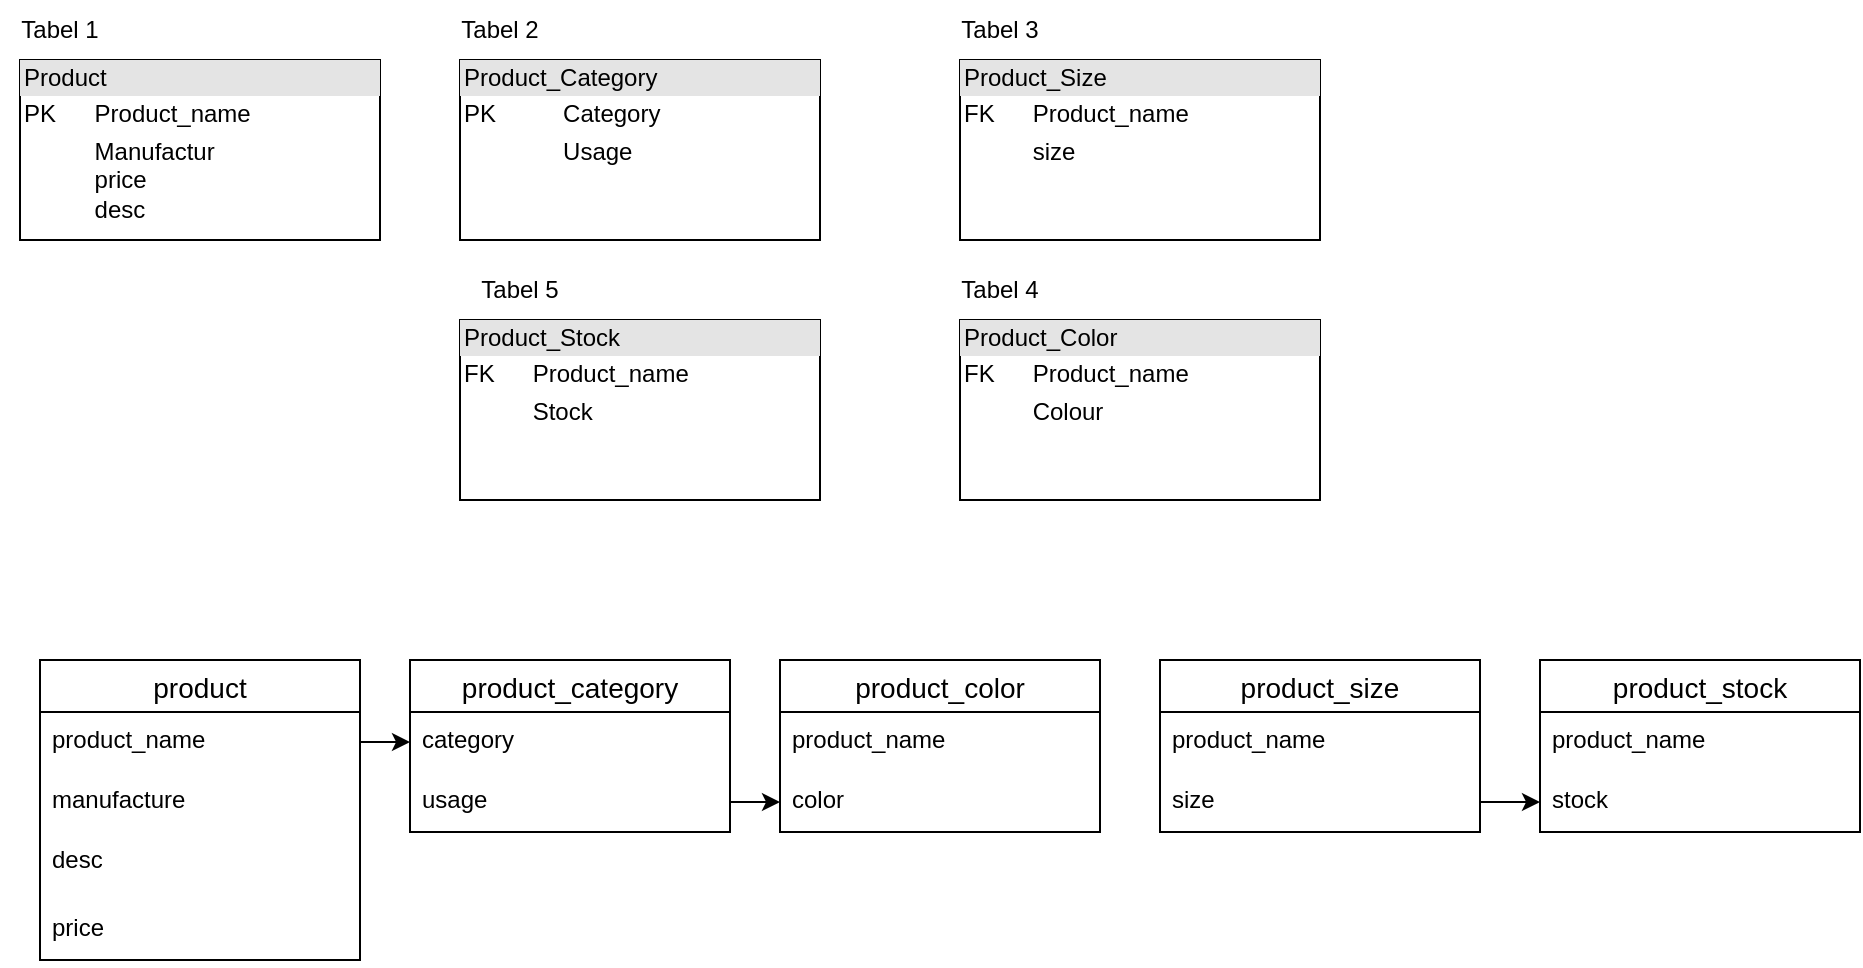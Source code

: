 <mxfile version="24.4.0" type="github">
  <diagram name="Page-1" id="vy01qeH7WpN1UVepwP9s">
    <mxGraphModel dx="1084" dy="588" grid="1" gridSize="10" guides="1" tooltips="1" connect="1" arrows="1" fold="1" page="1" pageScale="1" pageWidth="850" pageHeight="1100" math="0" shadow="0">
      <root>
        <mxCell id="0" />
        <mxCell id="1" parent="0" />
        <mxCell id="XUC_wgPfma2tKy2p0rn6-5" value="&lt;div style=&quot;box-sizing:border-box;width:100%;background:#e4e4e4;padding:2px;&quot;&gt;Product_Category&lt;/div&gt;&lt;table style=&quot;width:100%;font-size:1em;&quot; cellpadding=&quot;2&quot; cellspacing=&quot;0&quot;&gt;&lt;tbody&gt;&lt;tr&gt;&lt;td&gt;PK&lt;/td&gt;&lt;td&gt;Category&lt;/td&gt;&lt;/tr&gt;&lt;tr&gt;&lt;td&gt;&lt;br&gt;&lt;/td&gt;&lt;td&gt;Usage&lt;/td&gt;&lt;/tr&gt;&lt;/tbody&gt;&lt;/table&gt;" style="verticalAlign=top;align=left;overflow=fill;html=1;whiteSpace=wrap;" parent="1" vertex="1">
          <mxGeometry x="290" y="220" width="180" height="90" as="geometry" />
        </mxCell>
        <mxCell id="XUC_wgPfma2tKy2p0rn6-6" value="&lt;div style=&quot;box-sizing:border-box;width:100%;background:#e4e4e4;padding:2px;&quot;&gt;Product_Size&lt;/div&gt;&lt;table style=&quot;width:100%;font-size:1em;&quot; cellpadding=&quot;2&quot; cellspacing=&quot;0&quot;&gt;&lt;tbody&gt;&lt;tr&gt;&lt;td&gt;FK&lt;/td&gt;&lt;td&gt;Product_name&lt;/td&gt;&lt;/tr&gt;&lt;tr&gt;&lt;td&gt;&lt;br&gt;&lt;/td&gt;&lt;td&gt;size&lt;/td&gt;&lt;/tr&gt;&lt;tr&gt;&lt;td&gt;&lt;/td&gt;&lt;td&gt;&lt;br&gt;&lt;/td&gt;&lt;/tr&gt;&lt;/tbody&gt;&lt;/table&gt;" style="verticalAlign=top;align=left;overflow=fill;html=1;whiteSpace=wrap;" parent="1" vertex="1">
          <mxGeometry x="540" y="220" width="180" height="90" as="geometry" />
        </mxCell>
        <mxCell id="XUC_wgPfma2tKy2p0rn6-7" value="&lt;div style=&quot;box-sizing:border-box;width:100%;background:#e4e4e4;padding:2px;&quot;&gt;Product_Color&lt;/div&gt;&lt;table style=&quot;width:100%;font-size:1em;&quot; cellpadding=&quot;2&quot; cellspacing=&quot;0&quot;&gt;&lt;tbody&gt;&lt;tr&gt;&lt;td&gt;FK&lt;/td&gt;&lt;td&gt;Product_name&lt;/td&gt;&lt;/tr&gt;&lt;tr&gt;&lt;td&gt;&lt;br&gt;&lt;/td&gt;&lt;td&gt;Colour&lt;/td&gt;&lt;/tr&gt;&lt;tr&gt;&lt;td&gt;&lt;/td&gt;&lt;td&gt;&lt;br&gt;&lt;/td&gt;&lt;/tr&gt;&lt;/tbody&gt;&lt;/table&gt;" style="verticalAlign=top;align=left;overflow=fill;html=1;whiteSpace=wrap;" parent="1" vertex="1">
          <mxGeometry x="540" y="350" width="180" height="90" as="geometry" />
        </mxCell>
        <mxCell id="XUC_wgPfma2tKy2p0rn6-8" value="&lt;div style=&quot;box-sizing:border-box;width:100%;background:#e4e4e4;padding:2px;&quot;&gt;Product_Stock&lt;/div&gt;&lt;table style=&quot;width:100%;font-size:1em;&quot; cellpadding=&quot;2&quot; cellspacing=&quot;0&quot;&gt;&lt;tbody&gt;&lt;tr&gt;&lt;td&gt;FK&lt;/td&gt;&lt;td&gt;Product_name&lt;/td&gt;&lt;/tr&gt;&lt;tr&gt;&lt;td&gt;&lt;br&gt;&lt;/td&gt;&lt;td&gt;Stock&lt;/td&gt;&lt;/tr&gt;&lt;tr&gt;&lt;td&gt;&lt;/td&gt;&lt;td&gt;&lt;br&gt;&lt;/td&gt;&lt;/tr&gt;&lt;/tbody&gt;&lt;/table&gt;" style="verticalAlign=top;align=left;overflow=fill;html=1;whiteSpace=wrap;" parent="1" vertex="1">
          <mxGeometry x="290" y="350" width="180" height="90" as="geometry" />
        </mxCell>
        <mxCell id="XUC_wgPfma2tKy2p0rn6-9" value="&lt;div style=&quot;box-sizing:border-box;width:100%;background:#e4e4e4;padding:2px;&quot;&gt;Product&lt;/div&gt;&lt;table style=&quot;width:100%;font-size:1em;&quot; cellpadding=&quot;2&quot; cellspacing=&quot;0&quot;&gt;&lt;tbody&gt;&lt;tr&gt;&lt;td&gt;PK&lt;/td&gt;&lt;td&gt;Product_name&lt;/td&gt;&lt;/tr&gt;&lt;tr&gt;&lt;td&gt;&lt;br&gt;&lt;/td&gt;&lt;td&gt;Manufactur&lt;br&gt;price&lt;br&gt;desc&lt;/td&gt;&lt;/tr&gt;&lt;tr&gt;&lt;td&gt;&lt;/td&gt;&lt;td&gt;&lt;br&gt;&lt;/td&gt;&lt;/tr&gt;&lt;/tbody&gt;&lt;/table&gt;" style="verticalAlign=top;align=left;overflow=fill;html=1;whiteSpace=wrap;" parent="1" vertex="1">
          <mxGeometry x="70" y="220" width="180" height="90" as="geometry" />
        </mxCell>
        <mxCell id="XUC_wgPfma2tKy2p0rn6-10" value="Tabel 1" style="text;html=1;align=center;verticalAlign=middle;whiteSpace=wrap;rounded=0;" parent="1" vertex="1">
          <mxGeometry x="60" y="190" width="60" height="30" as="geometry" />
        </mxCell>
        <mxCell id="XUC_wgPfma2tKy2p0rn6-11" value="Tabel 2" style="text;html=1;align=center;verticalAlign=middle;whiteSpace=wrap;rounded=0;" parent="1" vertex="1">
          <mxGeometry x="280" y="190" width="60" height="30" as="geometry" />
        </mxCell>
        <mxCell id="XUC_wgPfma2tKy2p0rn6-12" value="Tabel 3" style="text;html=1;align=center;verticalAlign=middle;whiteSpace=wrap;rounded=0;" parent="1" vertex="1">
          <mxGeometry x="530" y="190" width="60" height="30" as="geometry" />
        </mxCell>
        <mxCell id="XUC_wgPfma2tKy2p0rn6-13" value="Tabel 4" style="text;html=1;align=center;verticalAlign=middle;whiteSpace=wrap;rounded=0;" parent="1" vertex="1">
          <mxGeometry x="530" y="320" width="60" height="30" as="geometry" />
        </mxCell>
        <mxCell id="XUC_wgPfma2tKy2p0rn6-14" value="Tabel 5" style="text;html=1;align=center;verticalAlign=middle;whiteSpace=wrap;rounded=0;" parent="1" vertex="1">
          <mxGeometry x="290" y="320" width="60" height="30" as="geometry" />
        </mxCell>
        <mxCell id="WenJrMueakLdQuo2Zr4D-19" style="edgeStyle=orthogonalEdgeStyle;rounded=0;orthogonalLoop=1;jettySize=auto;html=1;exitX=1;exitY=0.5;exitDx=0;exitDy=0;entryX=0;entryY=0.5;entryDx=0;entryDy=0;" edge="1" parent="1" source="WenJrMueakLdQuo2Zr4D-3" target="WenJrMueakLdQuo2Zr4D-10">
          <mxGeometry relative="1" as="geometry" />
        </mxCell>
        <mxCell id="WenJrMueakLdQuo2Zr4D-2" value="product" style="swimlane;fontStyle=0;childLayout=stackLayout;horizontal=1;startSize=26;horizontalStack=0;resizeParent=1;resizeParentMax=0;resizeLast=0;collapsible=1;marginBottom=0;align=center;fontSize=14;" vertex="1" parent="1">
          <mxGeometry x="80" y="520" width="160" height="150" as="geometry">
            <mxRectangle x="80" y="520" width="90" height="30" as="alternateBounds" />
          </mxGeometry>
        </mxCell>
        <mxCell id="WenJrMueakLdQuo2Zr4D-3" value="product_name" style="text;strokeColor=none;fillColor=none;spacingLeft=4;spacingRight=4;overflow=hidden;rotatable=0;points=[[0,0.5],[1,0.5]];portConstraint=eastwest;fontSize=12;whiteSpace=wrap;html=1;" vertex="1" parent="WenJrMueakLdQuo2Zr4D-2">
          <mxGeometry y="26" width="160" height="30" as="geometry" />
        </mxCell>
        <mxCell id="WenJrMueakLdQuo2Zr4D-4" value="manufacture" style="text;strokeColor=none;fillColor=none;spacingLeft=4;spacingRight=4;overflow=hidden;rotatable=0;points=[[0,0.5],[1,0.5]];portConstraint=eastwest;fontSize=12;whiteSpace=wrap;html=1;" vertex="1" parent="WenJrMueakLdQuo2Zr4D-2">
          <mxGeometry y="56" width="160" height="30" as="geometry" />
        </mxCell>
        <mxCell id="WenJrMueakLdQuo2Zr4D-5" value="desc&lt;div&gt;&lt;br&gt;&lt;/div&gt;" style="text;strokeColor=none;fillColor=none;spacingLeft=4;spacingRight=4;overflow=hidden;rotatable=0;points=[[0,0.5],[1,0.5]];portConstraint=eastwest;fontSize=12;whiteSpace=wrap;html=1;" vertex="1" parent="WenJrMueakLdQuo2Zr4D-2">
          <mxGeometry y="86" width="160" height="34" as="geometry" />
        </mxCell>
        <mxCell id="WenJrMueakLdQuo2Zr4D-8" value="price" style="text;strokeColor=none;fillColor=none;spacingLeft=4;spacingRight=4;overflow=hidden;rotatable=0;points=[[0,0.5],[1,0.5]];portConstraint=eastwest;fontSize=12;whiteSpace=wrap;html=1;" vertex="1" parent="WenJrMueakLdQuo2Zr4D-2">
          <mxGeometry y="120" width="160" height="30" as="geometry" />
        </mxCell>
        <mxCell id="WenJrMueakLdQuo2Zr4D-9" value="product_category" style="swimlane;fontStyle=0;childLayout=stackLayout;horizontal=1;startSize=26;horizontalStack=0;resizeParent=1;resizeParentMax=0;resizeLast=0;collapsible=1;marginBottom=0;align=center;fontSize=14;" vertex="1" parent="1">
          <mxGeometry x="265" y="520" width="160" height="86" as="geometry">
            <mxRectangle x="80" y="520" width="90" height="30" as="alternateBounds" />
          </mxGeometry>
        </mxCell>
        <mxCell id="WenJrMueakLdQuo2Zr4D-10" value="category" style="text;strokeColor=none;fillColor=none;spacingLeft=4;spacingRight=4;overflow=hidden;rotatable=0;points=[[0,0.5],[1,0.5]];portConstraint=eastwest;fontSize=12;whiteSpace=wrap;html=1;" vertex="1" parent="WenJrMueakLdQuo2Zr4D-9">
          <mxGeometry y="26" width="160" height="30" as="geometry" />
        </mxCell>
        <mxCell id="WenJrMueakLdQuo2Zr4D-11" value="usage" style="text;strokeColor=none;fillColor=none;spacingLeft=4;spacingRight=4;overflow=hidden;rotatable=0;points=[[0,0.5],[1,0.5]];portConstraint=eastwest;fontSize=12;whiteSpace=wrap;html=1;" vertex="1" parent="WenJrMueakLdQuo2Zr4D-9">
          <mxGeometry y="56" width="160" height="30" as="geometry" />
        </mxCell>
        <mxCell id="WenJrMueakLdQuo2Zr4D-20" value="product_color" style="swimlane;fontStyle=0;childLayout=stackLayout;horizontal=1;startSize=26;horizontalStack=0;resizeParent=1;resizeParentMax=0;resizeLast=0;collapsible=1;marginBottom=0;align=center;fontSize=14;" vertex="1" parent="1">
          <mxGeometry x="450" y="520" width="160" height="86" as="geometry">
            <mxRectangle x="80" y="520" width="90" height="30" as="alternateBounds" />
          </mxGeometry>
        </mxCell>
        <mxCell id="WenJrMueakLdQuo2Zr4D-21" value="product_name" style="text;strokeColor=none;fillColor=none;spacingLeft=4;spacingRight=4;overflow=hidden;rotatable=0;points=[[0,0.5],[1,0.5]];portConstraint=eastwest;fontSize=12;whiteSpace=wrap;html=1;" vertex="1" parent="WenJrMueakLdQuo2Zr4D-20">
          <mxGeometry y="26" width="160" height="30" as="geometry" />
        </mxCell>
        <mxCell id="WenJrMueakLdQuo2Zr4D-22" value="color" style="text;strokeColor=none;fillColor=none;spacingLeft=4;spacingRight=4;overflow=hidden;rotatable=0;points=[[0,0.5],[1,0.5]];portConstraint=eastwest;fontSize=12;whiteSpace=wrap;html=1;" vertex="1" parent="WenJrMueakLdQuo2Zr4D-20">
          <mxGeometry y="56" width="160" height="30" as="geometry" />
        </mxCell>
        <mxCell id="WenJrMueakLdQuo2Zr4D-23" style="edgeStyle=orthogonalEdgeStyle;rounded=0;orthogonalLoop=1;jettySize=auto;html=1;entryX=0;entryY=0.5;entryDx=0;entryDy=0;" edge="1" parent="1" source="WenJrMueakLdQuo2Zr4D-11" target="WenJrMueakLdQuo2Zr4D-22">
          <mxGeometry relative="1" as="geometry" />
        </mxCell>
        <mxCell id="WenJrMueakLdQuo2Zr4D-24" value="product_size" style="swimlane;fontStyle=0;childLayout=stackLayout;horizontal=1;startSize=26;horizontalStack=0;resizeParent=1;resizeParentMax=0;resizeLast=0;collapsible=1;marginBottom=0;align=center;fontSize=14;" vertex="1" parent="1">
          <mxGeometry x="640" y="520" width="160" height="86" as="geometry">
            <mxRectangle x="80" y="520" width="90" height="30" as="alternateBounds" />
          </mxGeometry>
        </mxCell>
        <mxCell id="WenJrMueakLdQuo2Zr4D-25" value="product_name" style="text;strokeColor=none;fillColor=none;spacingLeft=4;spacingRight=4;overflow=hidden;rotatable=0;points=[[0,0.5],[1,0.5]];portConstraint=eastwest;fontSize=12;whiteSpace=wrap;html=1;" vertex="1" parent="WenJrMueakLdQuo2Zr4D-24">
          <mxGeometry y="26" width="160" height="30" as="geometry" />
        </mxCell>
        <mxCell id="WenJrMueakLdQuo2Zr4D-26" value="size" style="text;strokeColor=none;fillColor=none;spacingLeft=4;spacingRight=4;overflow=hidden;rotatable=0;points=[[0,0.5],[1,0.5]];portConstraint=eastwest;fontSize=12;whiteSpace=wrap;html=1;" vertex="1" parent="WenJrMueakLdQuo2Zr4D-24">
          <mxGeometry y="56" width="160" height="30" as="geometry" />
        </mxCell>
        <mxCell id="WenJrMueakLdQuo2Zr4D-27" value="product_stock" style="swimlane;fontStyle=0;childLayout=stackLayout;horizontal=1;startSize=26;horizontalStack=0;resizeParent=1;resizeParentMax=0;resizeLast=0;collapsible=1;marginBottom=0;align=center;fontSize=14;" vertex="1" parent="1">
          <mxGeometry x="830" y="520" width="160" height="86" as="geometry">
            <mxRectangle x="80" y="520" width="90" height="30" as="alternateBounds" />
          </mxGeometry>
        </mxCell>
        <mxCell id="WenJrMueakLdQuo2Zr4D-28" value="product_name" style="text;strokeColor=none;fillColor=none;spacingLeft=4;spacingRight=4;overflow=hidden;rotatable=0;points=[[0,0.5],[1,0.5]];portConstraint=eastwest;fontSize=12;whiteSpace=wrap;html=1;" vertex="1" parent="WenJrMueakLdQuo2Zr4D-27">
          <mxGeometry y="26" width="160" height="30" as="geometry" />
        </mxCell>
        <mxCell id="WenJrMueakLdQuo2Zr4D-29" value="stock" style="text;strokeColor=none;fillColor=none;spacingLeft=4;spacingRight=4;overflow=hidden;rotatable=0;points=[[0,0.5],[1,0.5]];portConstraint=eastwest;fontSize=12;whiteSpace=wrap;html=1;" vertex="1" parent="WenJrMueakLdQuo2Zr4D-27">
          <mxGeometry y="56" width="160" height="30" as="geometry" />
        </mxCell>
        <mxCell id="WenJrMueakLdQuo2Zr4D-30" style="edgeStyle=orthogonalEdgeStyle;rounded=0;orthogonalLoop=1;jettySize=auto;html=1;" edge="1" parent="1" source="WenJrMueakLdQuo2Zr4D-26" target="WenJrMueakLdQuo2Zr4D-29">
          <mxGeometry relative="1" as="geometry" />
        </mxCell>
      </root>
    </mxGraphModel>
  </diagram>
</mxfile>
